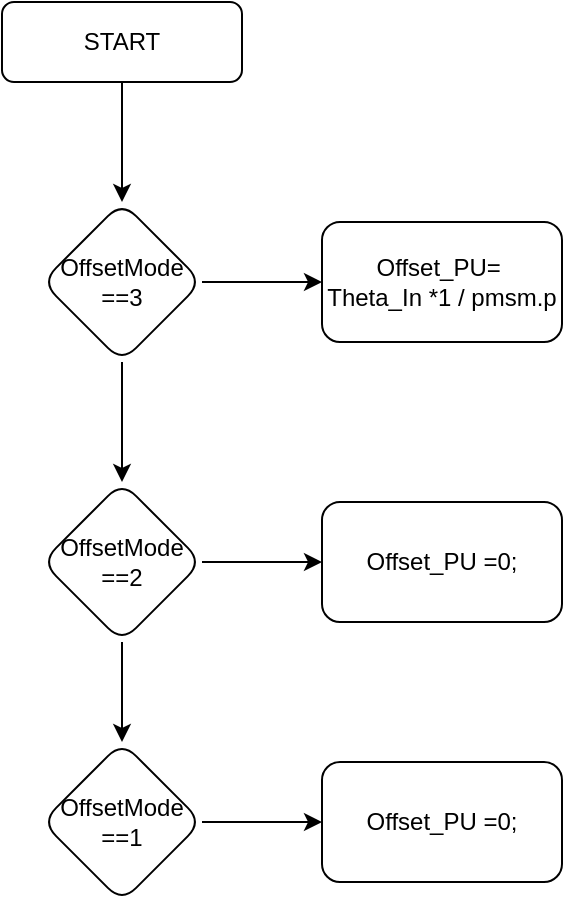 <mxfile version="24.6.2" type="github">
  <diagram id="C5RBs43oDa-KdzZeNtuy" name="Page-1">
    <mxGraphModel dx="683" dy="368" grid="1" gridSize="10" guides="1" tooltips="1" connect="1" arrows="1" fold="1" page="1" pageScale="1" pageWidth="827" pageHeight="1169" math="0" shadow="0">
      <root>
        <mxCell id="WIyWlLk6GJQsqaUBKTNV-0" />
        <mxCell id="WIyWlLk6GJQsqaUBKTNV-1" parent="WIyWlLk6GJQsqaUBKTNV-0" />
        <mxCell id="kYJ5CsMEIhsgQ8PKc22w-3" value="" style="edgeStyle=orthogonalEdgeStyle;rounded=0;orthogonalLoop=1;jettySize=auto;html=1;" edge="1" parent="WIyWlLk6GJQsqaUBKTNV-1" source="WIyWlLk6GJQsqaUBKTNV-3" target="kYJ5CsMEIhsgQ8PKc22w-2">
          <mxGeometry relative="1" as="geometry" />
        </mxCell>
        <mxCell id="WIyWlLk6GJQsqaUBKTNV-3" value="START" style="rounded=1;whiteSpace=wrap;html=1;fontSize=12;glass=0;strokeWidth=1;shadow=0;" parent="WIyWlLk6GJQsqaUBKTNV-1" vertex="1">
          <mxGeometry x="160" y="80" width="120" height="40" as="geometry" />
        </mxCell>
        <mxCell id="kYJ5CsMEIhsgQ8PKc22w-15" value="" style="edgeStyle=orthogonalEdgeStyle;rounded=0;orthogonalLoop=1;jettySize=auto;html=1;" edge="1" parent="WIyWlLk6GJQsqaUBKTNV-1" source="kYJ5CsMEIhsgQ8PKc22w-0" target="kYJ5CsMEIhsgQ8PKc22w-14">
          <mxGeometry relative="1" as="geometry" />
        </mxCell>
        <mxCell id="kYJ5CsMEIhsgQ8PKc22w-0" value="OffsetMode ==1" style="rhombus;whiteSpace=wrap;html=1;rounded=1;glass=0;strokeWidth=1;shadow=0;" vertex="1" parent="WIyWlLk6GJQsqaUBKTNV-1">
          <mxGeometry x="180" y="450" width="80" height="80" as="geometry" />
        </mxCell>
        <mxCell id="kYJ5CsMEIhsgQ8PKc22w-8" value="" style="edgeStyle=orthogonalEdgeStyle;rounded=0;orthogonalLoop=1;jettySize=auto;html=1;" edge="1" parent="WIyWlLk6GJQsqaUBKTNV-1" source="kYJ5CsMEIhsgQ8PKc22w-2" target="kYJ5CsMEIhsgQ8PKc22w-6">
          <mxGeometry relative="1" as="geometry" />
        </mxCell>
        <mxCell id="kYJ5CsMEIhsgQ8PKc22w-13" value="" style="edgeStyle=orthogonalEdgeStyle;rounded=0;orthogonalLoop=1;jettySize=auto;html=1;" edge="1" parent="WIyWlLk6GJQsqaUBKTNV-1" source="kYJ5CsMEIhsgQ8PKc22w-2" target="kYJ5CsMEIhsgQ8PKc22w-12">
          <mxGeometry relative="1" as="geometry" />
        </mxCell>
        <mxCell id="kYJ5CsMEIhsgQ8PKc22w-2" value="OffsetMode ==3" style="rhombus;whiteSpace=wrap;html=1;rounded=1;glass=0;strokeWidth=1;shadow=0;" vertex="1" parent="WIyWlLk6GJQsqaUBKTNV-1">
          <mxGeometry x="180" y="180" width="80" height="80" as="geometry" />
        </mxCell>
        <mxCell id="kYJ5CsMEIhsgQ8PKc22w-10" value="" style="edgeStyle=orthogonalEdgeStyle;rounded=0;orthogonalLoop=1;jettySize=auto;html=1;" edge="1" parent="WIyWlLk6GJQsqaUBKTNV-1" source="kYJ5CsMEIhsgQ8PKc22w-6" target="kYJ5CsMEIhsgQ8PKc22w-9">
          <mxGeometry relative="1" as="geometry" />
        </mxCell>
        <mxCell id="kYJ5CsMEIhsgQ8PKc22w-11" value="" style="edgeStyle=orthogonalEdgeStyle;rounded=0;orthogonalLoop=1;jettySize=auto;html=1;" edge="1" parent="WIyWlLk6GJQsqaUBKTNV-1" source="kYJ5CsMEIhsgQ8PKc22w-6" target="kYJ5CsMEIhsgQ8PKc22w-0">
          <mxGeometry relative="1" as="geometry" />
        </mxCell>
        <mxCell id="kYJ5CsMEIhsgQ8PKc22w-6" value="OffsetMode ==2" style="rhombus;whiteSpace=wrap;html=1;rounded=1;glass=0;strokeWidth=1;shadow=0;" vertex="1" parent="WIyWlLk6GJQsqaUBKTNV-1">
          <mxGeometry x="180" y="320" width="80" height="80" as="geometry" />
        </mxCell>
        <mxCell id="kYJ5CsMEIhsgQ8PKc22w-9" value="Offset_PU =0;" style="whiteSpace=wrap;html=1;rounded=1;glass=0;strokeWidth=1;shadow=0;" vertex="1" parent="WIyWlLk6GJQsqaUBKTNV-1">
          <mxGeometry x="320" y="330" width="120" height="60" as="geometry" />
        </mxCell>
        <mxCell id="kYJ5CsMEIhsgQ8PKc22w-12" value="Offset_PU=&amp;nbsp;&lt;div&gt;Theta_In *1 / pmsm.p&lt;/div&gt;" style="whiteSpace=wrap;html=1;rounded=1;glass=0;strokeWidth=1;shadow=0;" vertex="1" parent="WIyWlLk6GJQsqaUBKTNV-1">
          <mxGeometry x="320" y="190" width="120" height="60" as="geometry" />
        </mxCell>
        <mxCell id="kYJ5CsMEIhsgQ8PKc22w-14" value="Offset_PU =0;" style="whiteSpace=wrap;html=1;rounded=1;glass=0;strokeWidth=1;shadow=0;" vertex="1" parent="WIyWlLk6GJQsqaUBKTNV-1">
          <mxGeometry x="320" y="460" width="120" height="60" as="geometry" />
        </mxCell>
      </root>
    </mxGraphModel>
  </diagram>
</mxfile>
